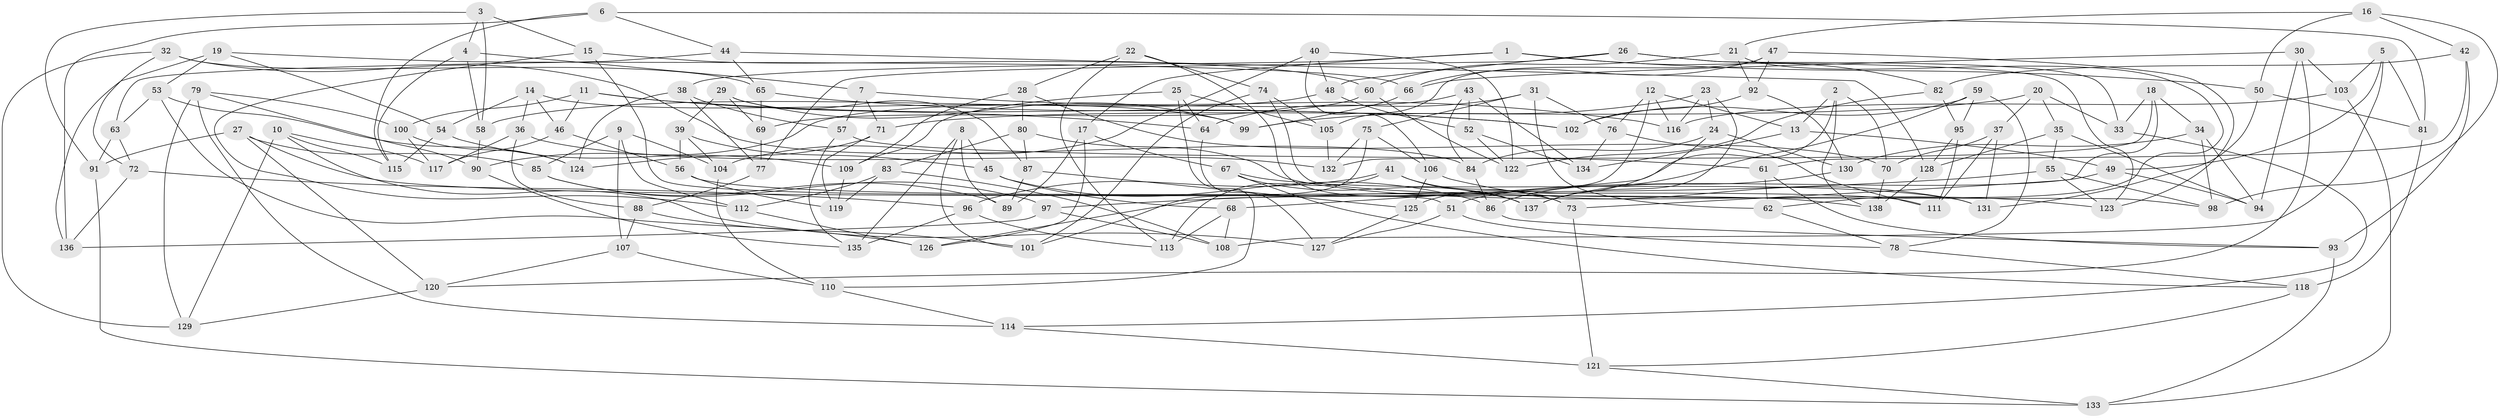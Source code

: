 // Generated by graph-tools (version 1.1) at 2025/37/03/09/25 02:37:56]
// undirected, 138 vertices, 276 edges
graph export_dot {
graph [start="1"]
  node [color=gray90,style=filled];
  1;
  2;
  3;
  4;
  5;
  6;
  7;
  8;
  9;
  10;
  11;
  12;
  13;
  14;
  15;
  16;
  17;
  18;
  19;
  20;
  21;
  22;
  23;
  24;
  25;
  26;
  27;
  28;
  29;
  30;
  31;
  32;
  33;
  34;
  35;
  36;
  37;
  38;
  39;
  40;
  41;
  42;
  43;
  44;
  45;
  46;
  47;
  48;
  49;
  50;
  51;
  52;
  53;
  54;
  55;
  56;
  57;
  58;
  59;
  60;
  61;
  62;
  63;
  64;
  65;
  66;
  67;
  68;
  69;
  70;
  71;
  72;
  73;
  74;
  75;
  76;
  77;
  78;
  79;
  80;
  81;
  82;
  83;
  84;
  85;
  86;
  87;
  88;
  89;
  90;
  91;
  92;
  93;
  94;
  95;
  96;
  97;
  98;
  99;
  100;
  101;
  102;
  103;
  104;
  105;
  106;
  107;
  108;
  109;
  110;
  111;
  112;
  113;
  114;
  115;
  116;
  117;
  118;
  119;
  120;
  121;
  122;
  123;
  124;
  125;
  126;
  127;
  128;
  129;
  130;
  131;
  132;
  133;
  134;
  135;
  136;
  137;
  138;
  1 -- 50;
  1 -- 38;
  1 -- 17;
  1 -- 82;
  2 -- 70;
  2 -- 138;
  2 -- 13;
  2 -- 68;
  3 -- 4;
  3 -- 15;
  3 -- 91;
  3 -- 58;
  4 -- 7;
  4 -- 115;
  4 -- 58;
  5 -- 49;
  5 -- 81;
  5 -- 103;
  5 -- 108;
  6 -- 81;
  6 -- 136;
  6 -- 115;
  6 -- 44;
  7 -- 71;
  7 -- 57;
  7 -- 116;
  8 -- 45;
  8 -- 101;
  8 -- 135;
  8 -- 89;
  9 -- 104;
  9 -- 85;
  9 -- 112;
  9 -- 107;
  10 -- 117;
  10 -- 115;
  10 -- 127;
  10 -- 129;
  11 -- 102;
  11 -- 64;
  11 -- 100;
  11 -- 46;
  12 -- 76;
  12 -- 13;
  12 -- 126;
  12 -- 116;
  13 -- 49;
  13 -- 134;
  14 -- 46;
  14 -- 36;
  14 -- 99;
  14 -- 54;
  15 -- 60;
  15 -- 112;
  15 -- 51;
  16 -- 42;
  16 -- 21;
  16 -- 50;
  16 -- 98;
  17 -- 126;
  17 -- 89;
  17 -- 67;
  18 -- 34;
  18 -- 73;
  18 -- 132;
  18 -- 33;
  19 -- 66;
  19 -- 54;
  19 -- 136;
  19 -- 53;
  20 -- 37;
  20 -- 33;
  20 -- 71;
  20 -- 35;
  21 -- 60;
  21 -- 92;
  21 -- 62;
  22 -- 113;
  22 -- 74;
  22 -- 28;
  22 -- 73;
  23 -- 24;
  23 -- 137;
  23 -- 99;
  23 -- 116;
  24 -- 84;
  24 -- 125;
  24 -- 130;
  25 -- 64;
  25 -- 110;
  25 -- 109;
  25 -- 105;
  26 -- 48;
  26 -- 77;
  26 -- 123;
  26 -- 33;
  27 -- 85;
  27 -- 138;
  27 -- 120;
  27 -- 91;
  28 -- 80;
  28 -- 70;
  28 -- 109;
  29 -- 99;
  29 -- 69;
  29 -- 87;
  29 -- 39;
  30 -- 94;
  30 -- 66;
  30 -- 120;
  30 -- 103;
  31 -- 62;
  31 -- 76;
  31 -- 75;
  31 -- 64;
  32 -- 129;
  32 -- 84;
  32 -- 72;
  32 -- 65;
  33 -- 114;
  34 -- 130;
  34 -- 94;
  34 -- 98;
  35 -- 128;
  35 -- 94;
  35 -- 55;
  36 -- 117;
  36 -- 132;
  36 -- 88;
  37 -- 70;
  37 -- 131;
  37 -- 111;
  38 -- 57;
  38 -- 124;
  38 -- 77;
  39 -- 104;
  39 -- 56;
  39 -- 45;
  40 -- 122;
  40 -- 104;
  40 -- 106;
  40 -- 48;
  41 -- 96;
  41 -- 73;
  41 -- 137;
  41 -- 113;
  42 -- 61;
  42 -- 82;
  42 -- 93;
  43 -- 52;
  43 -- 134;
  43 -- 84;
  43 -- 90;
  44 -- 63;
  44 -- 65;
  44 -- 128;
  45 -- 86;
  45 -- 68;
  46 -- 117;
  46 -- 56;
  47 -- 66;
  47 -- 105;
  47 -- 123;
  47 -- 92;
  48 -- 52;
  48 -- 58;
  49 -- 94;
  49 -- 51;
  50 -- 131;
  50 -- 81;
  51 -- 127;
  51 -- 78;
  52 -- 134;
  52 -- 122;
  53 -- 124;
  53 -- 126;
  53 -- 63;
  54 -- 109;
  54 -- 115;
  55 -- 98;
  55 -- 123;
  55 -- 97;
  56 -- 111;
  56 -- 119;
  57 -- 135;
  57 -- 61;
  58 -- 90;
  59 -- 78;
  59 -- 86;
  59 -- 102;
  59 -- 95;
  60 -- 122;
  60 -- 69;
  61 -- 62;
  61 -- 93;
  62 -- 78;
  63 -- 91;
  63 -- 72;
  64 -- 127;
  65 -- 69;
  65 -- 102;
  66 -- 99;
  67 -- 131;
  67 -- 137;
  67 -- 118;
  68 -- 113;
  68 -- 108;
  69 -- 77;
  70 -- 138;
  71 -- 119;
  71 -- 124;
  72 -- 136;
  72 -- 96;
  73 -- 121;
  74 -- 105;
  74 -- 98;
  74 -- 101;
  75 -- 101;
  75 -- 132;
  75 -- 106;
  76 -- 111;
  76 -- 134;
  77 -- 88;
  78 -- 118;
  79 -- 114;
  79 -- 129;
  79 -- 100;
  79 -- 90;
  80 -- 87;
  80 -- 123;
  80 -- 83;
  81 -- 118;
  82 -- 95;
  82 -- 122;
  83 -- 108;
  83 -- 119;
  83 -- 112;
  84 -- 86;
  85 -- 97;
  85 -- 89;
  86 -- 93;
  87 -- 125;
  87 -- 89;
  88 -- 107;
  88 -- 101;
  90 -- 135;
  91 -- 133;
  92 -- 130;
  92 -- 102;
  93 -- 133;
  95 -- 111;
  95 -- 128;
  96 -- 135;
  96 -- 113;
  97 -- 108;
  97 -- 136;
  100 -- 124;
  100 -- 117;
  103 -- 116;
  103 -- 133;
  104 -- 110;
  105 -- 132;
  106 -- 131;
  106 -- 125;
  107 -- 120;
  107 -- 110;
  109 -- 119;
  110 -- 114;
  112 -- 126;
  114 -- 121;
  118 -- 121;
  120 -- 129;
  121 -- 133;
  125 -- 127;
  128 -- 138;
  130 -- 137;
}
